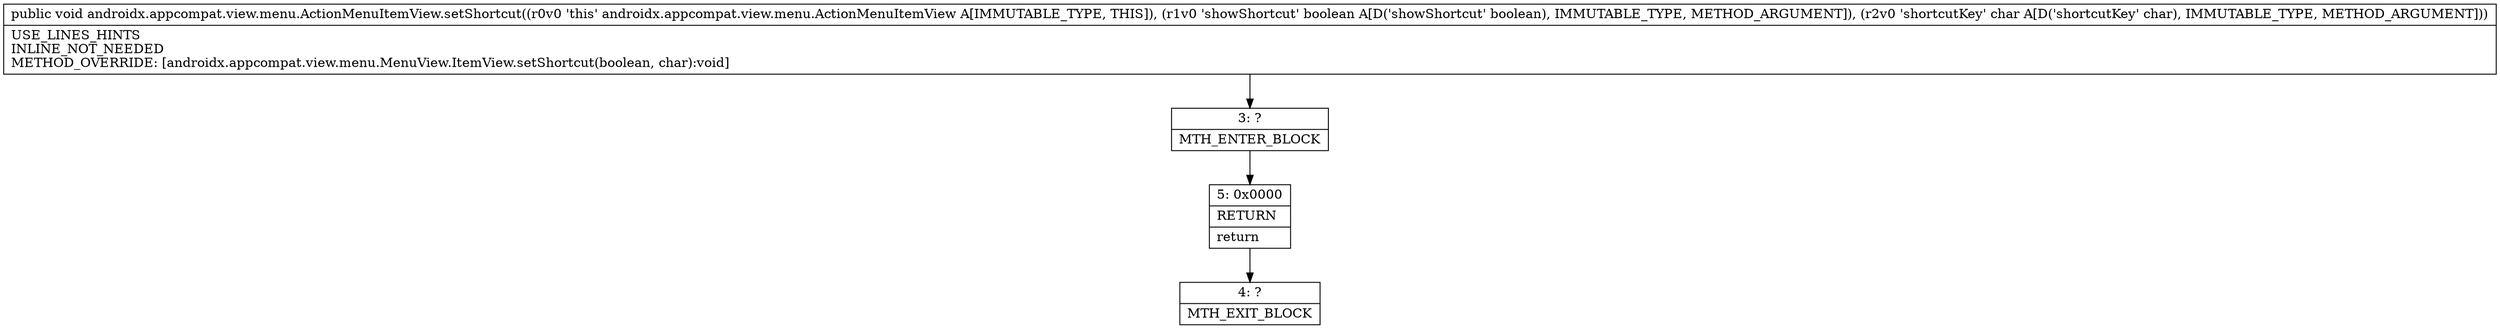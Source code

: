 digraph "CFG forandroidx.appcompat.view.menu.ActionMenuItemView.setShortcut(ZC)V" {
Node_3 [shape=record,label="{3\:\ ?|MTH_ENTER_BLOCK\l}"];
Node_5 [shape=record,label="{5\:\ 0x0000|RETURN\l|return\l}"];
Node_4 [shape=record,label="{4\:\ ?|MTH_EXIT_BLOCK\l}"];
MethodNode[shape=record,label="{public void androidx.appcompat.view.menu.ActionMenuItemView.setShortcut((r0v0 'this' androidx.appcompat.view.menu.ActionMenuItemView A[IMMUTABLE_TYPE, THIS]), (r1v0 'showShortcut' boolean A[D('showShortcut' boolean), IMMUTABLE_TYPE, METHOD_ARGUMENT]), (r2v0 'shortcutKey' char A[D('shortcutKey' char), IMMUTABLE_TYPE, METHOD_ARGUMENT]))  | USE_LINES_HINTS\lINLINE_NOT_NEEDED\lMETHOD_OVERRIDE: [androidx.appcompat.view.menu.MenuView.ItemView.setShortcut(boolean, char):void]\l}"];
MethodNode -> Node_3;Node_3 -> Node_5;
Node_5 -> Node_4;
}

